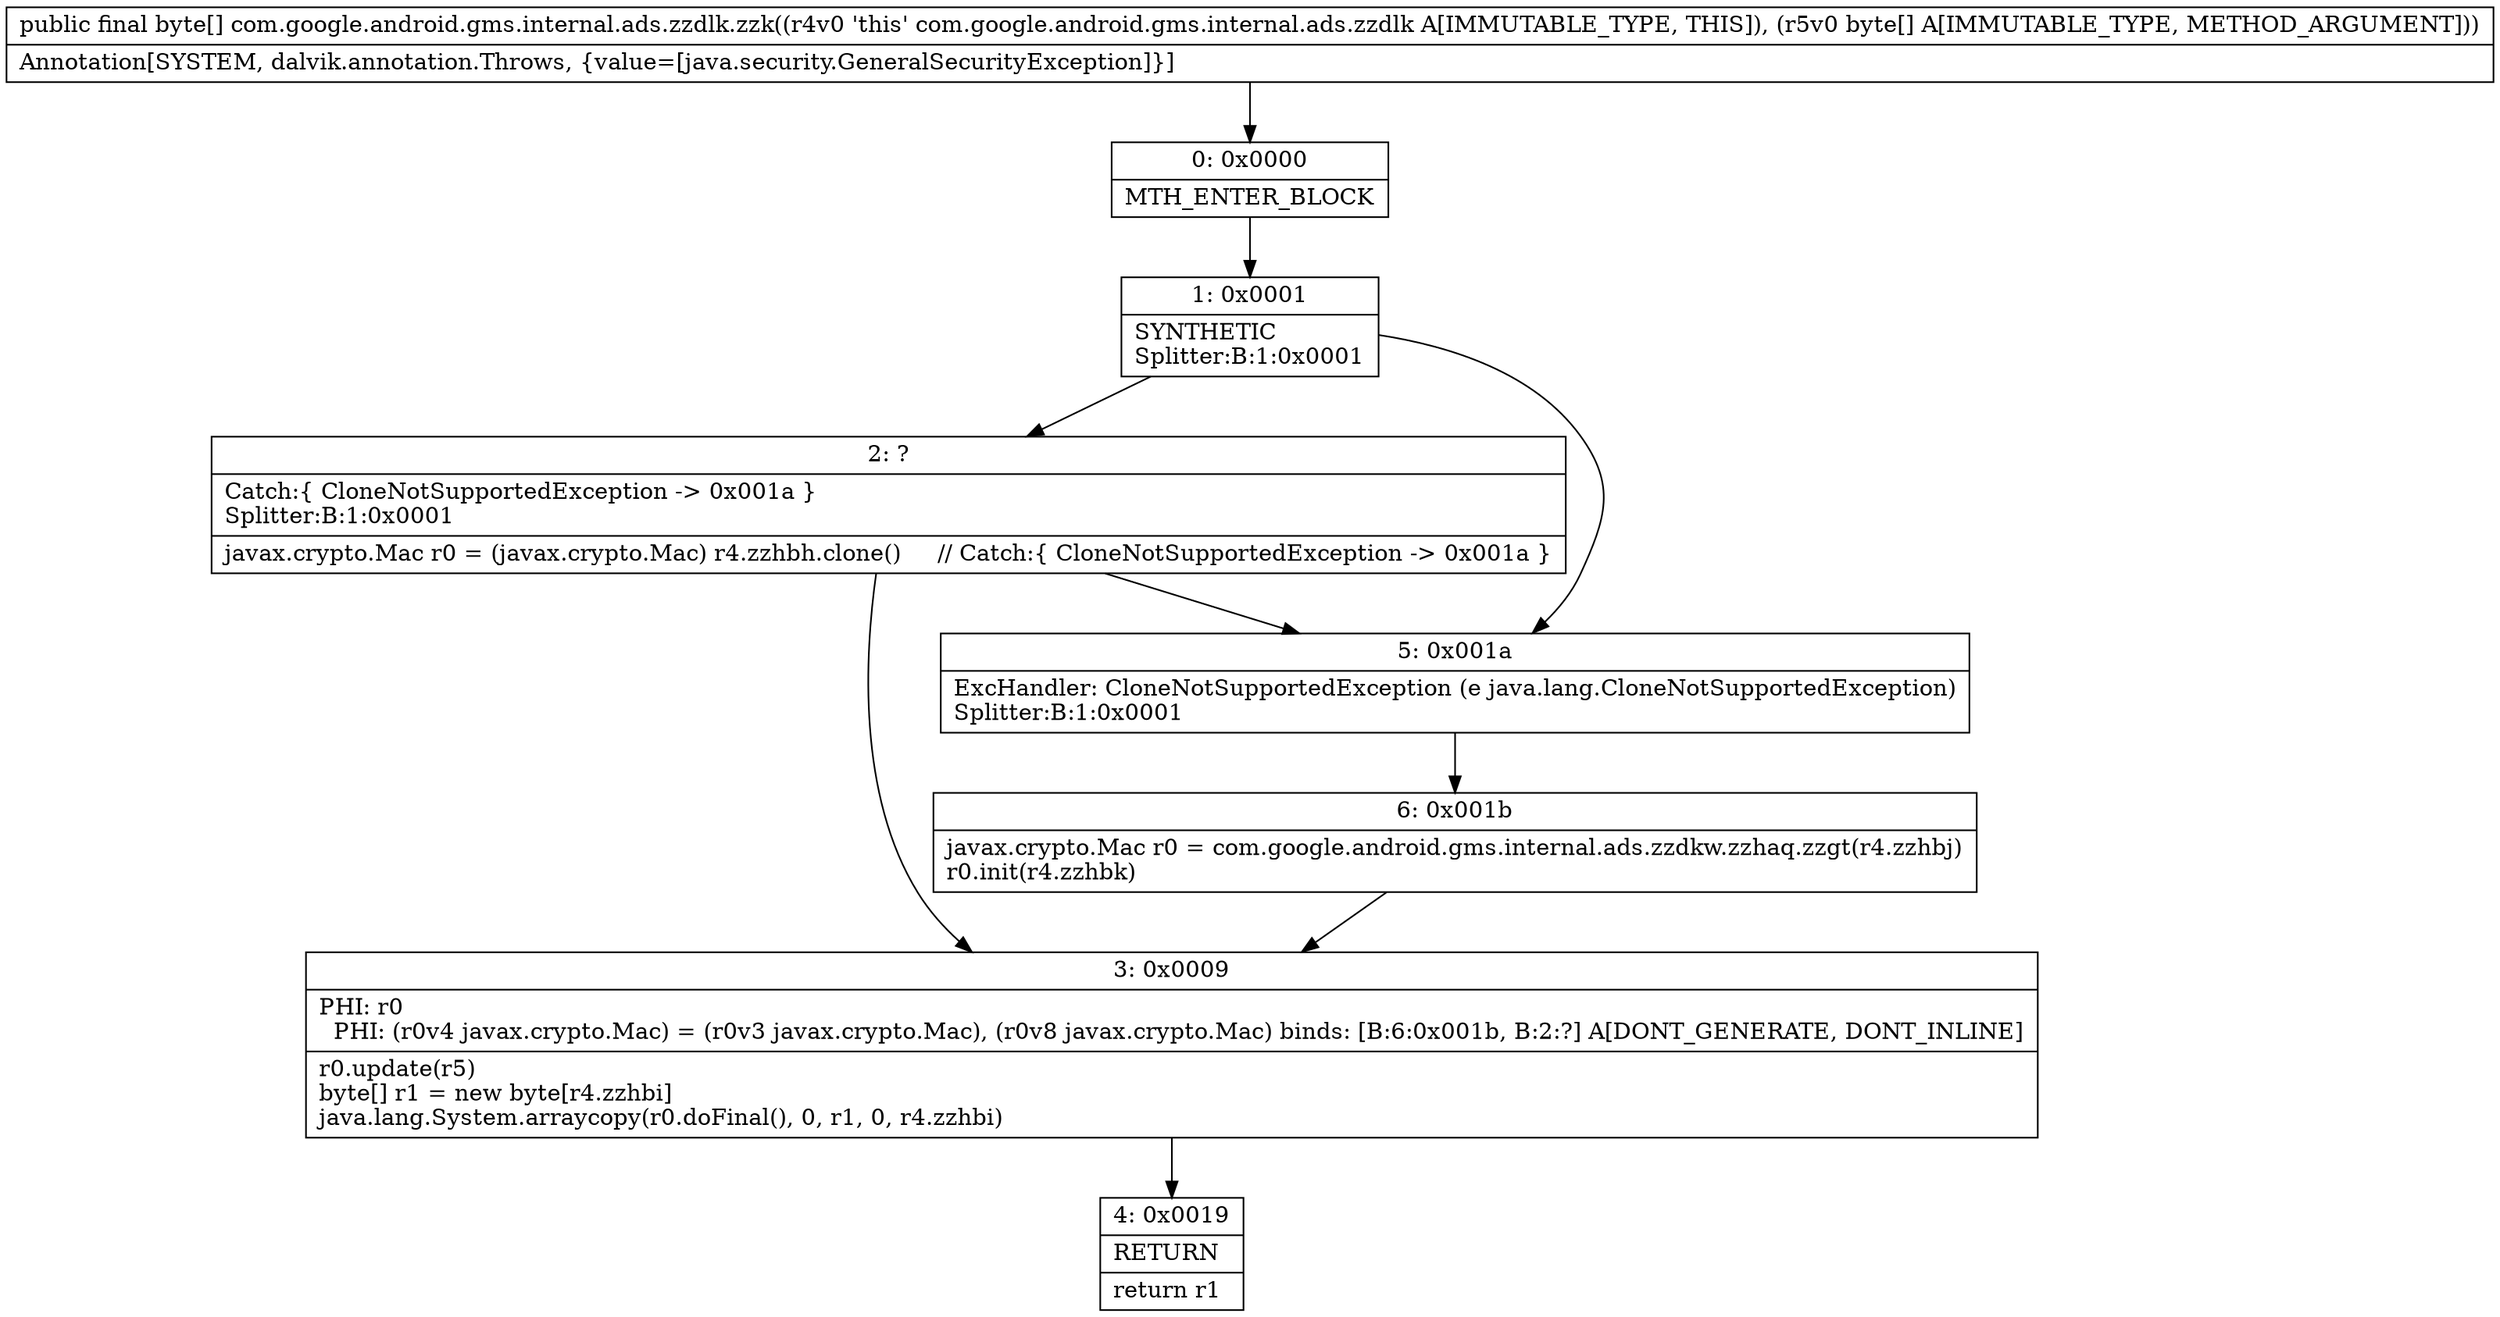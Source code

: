 digraph "CFG forcom.google.android.gms.internal.ads.zzdlk.zzk([B)[B" {
Node_0 [shape=record,label="{0\:\ 0x0000|MTH_ENTER_BLOCK\l}"];
Node_1 [shape=record,label="{1\:\ 0x0001|SYNTHETIC\lSplitter:B:1:0x0001\l}"];
Node_2 [shape=record,label="{2\:\ ?|Catch:\{ CloneNotSupportedException \-\> 0x001a \}\lSplitter:B:1:0x0001\l|javax.crypto.Mac r0 = (javax.crypto.Mac) r4.zzhbh.clone()     \/\/ Catch:\{ CloneNotSupportedException \-\> 0x001a \}\l}"];
Node_3 [shape=record,label="{3\:\ 0x0009|PHI: r0 \l  PHI: (r0v4 javax.crypto.Mac) = (r0v3 javax.crypto.Mac), (r0v8 javax.crypto.Mac) binds: [B:6:0x001b, B:2:?] A[DONT_GENERATE, DONT_INLINE]\l|r0.update(r5)\lbyte[] r1 = new byte[r4.zzhbi]\ljava.lang.System.arraycopy(r0.doFinal(), 0, r1, 0, r4.zzhbi)\l}"];
Node_4 [shape=record,label="{4\:\ 0x0019|RETURN\l|return r1\l}"];
Node_5 [shape=record,label="{5\:\ 0x001a|ExcHandler: CloneNotSupportedException (e java.lang.CloneNotSupportedException)\lSplitter:B:1:0x0001\l}"];
Node_6 [shape=record,label="{6\:\ 0x001b|javax.crypto.Mac r0 = com.google.android.gms.internal.ads.zzdkw.zzhaq.zzgt(r4.zzhbj)\lr0.init(r4.zzhbk)\l}"];
MethodNode[shape=record,label="{public final byte[] com.google.android.gms.internal.ads.zzdlk.zzk((r4v0 'this' com.google.android.gms.internal.ads.zzdlk A[IMMUTABLE_TYPE, THIS]), (r5v0 byte[] A[IMMUTABLE_TYPE, METHOD_ARGUMENT]))  | Annotation[SYSTEM, dalvik.annotation.Throws, \{value=[java.security.GeneralSecurityException]\}]\l}"];
MethodNode -> Node_0;
Node_0 -> Node_1;
Node_1 -> Node_2;
Node_1 -> Node_5;
Node_2 -> Node_3;
Node_2 -> Node_5;
Node_3 -> Node_4;
Node_5 -> Node_6;
Node_6 -> Node_3;
}

